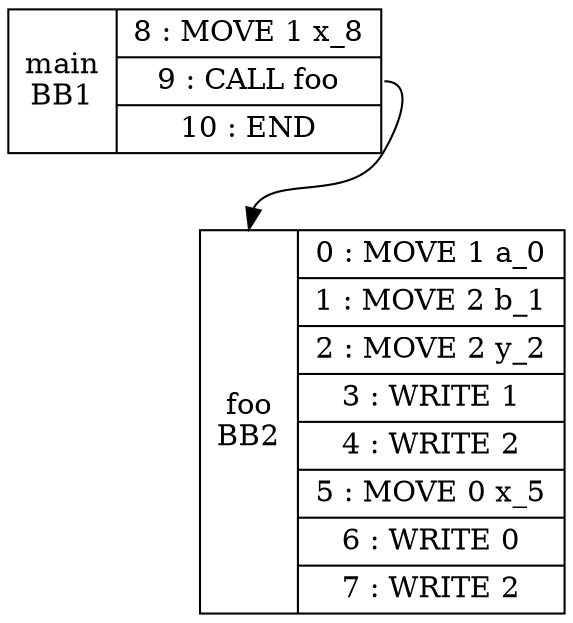digraph G {
BB1[shape=record, label="<b>main\nBB1|{8 : MOVE 1 x_8 |<cfoo9>9 : CALL foo |10 : END }"];
BB1:cfoo9 -> BB2:b [];
BB2[shape=record, label="<b>foo\nBB2|{0 : MOVE 1 a_0 |1 : MOVE 2 b_1 |2 : MOVE 2 y_2 |3 : WRITE 1 |4 : WRITE 2 |5 : MOVE 0 x_5 |6 : WRITE 0 |7 : WRITE 2 }"];       
}